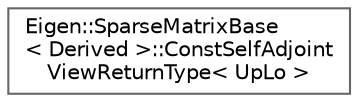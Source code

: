 digraph "类继承关系图"
{
 // LATEX_PDF_SIZE
  bgcolor="transparent";
  edge [fontname=Helvetica,fontsize=10,labelfontname=Helvetica,labelfontsize=10];
  node [fontname=Helvetica,fontsize=10,shape=box,height=0.2,width=0.4];
  rankdir="LR";
  Node0 [id="Node000000",label="Eigen::SparseMatrixBase\l\< Derived \>::ConstSelfAdjoint\lViewReturnType\< UpLo \>",height=0.2,width=0.4,color="grey40", fillcolor="white", style="filled",URL="$struct_eigen_1_1_sparse_matrix_base_1_1_const_self_adjoint_view_return_type.html",tooltip=" "];
}
